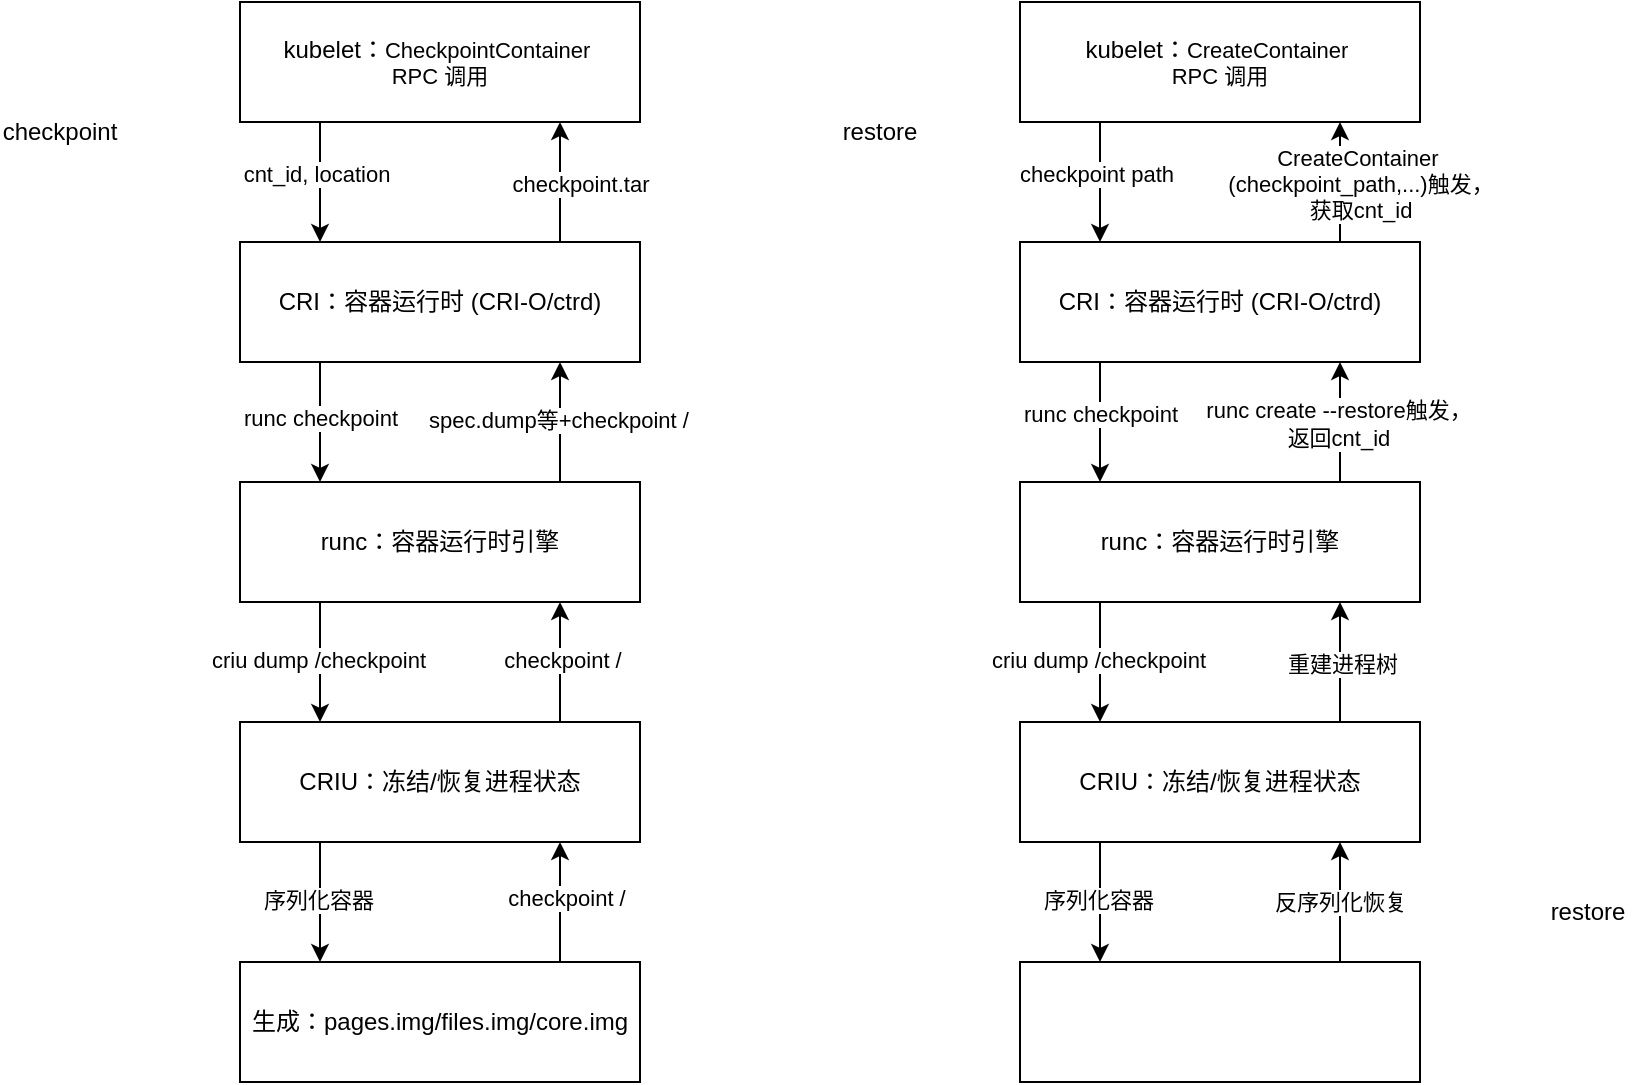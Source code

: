 <mxfile version="27.2.0">
  <diagram name="第 1 页" id="wFmKwV2rhvR8Owtk0ri_">
    <mxGraphModel dx="996" dy="1064" grid="1" gridSize="10" guides="1" tooltips="1" connect="1" arrows="1" fold="1" page="1" pageScale="1" pageWidth="827" pageHeight="1169" math="0" shadow="0">
      <root>
        <mxCell id="0" />
        <mxCell id="1" parent="0" />
        <mxCell id="-F368aWE17oyrcBu3Lhg-1" value="kubelet：&lt;span style=&quot;font-size: 11px; text-wrap-mode: nowrap; background-color: rgb(255, 255, 255);&quot;&gt;CheckpointContainer&amp;nbsp;&lt;/span&gt;&lt;div style=&quot;font-size: 11px; text-wrap-mode: nowrap;&quot;&gt;RPC 调用&lt;/div&gt;" style="rounded=0;whiteSpace=wrap;html=1;" vertex="1" parent="1">
          <mxGeometry x="160" y="240" width="200" height="60" as="geometry" />
        </mxCell>
        <mxCell id="-F368aWE17oyrcBu3Lhg-2" value="&lt;font style=&quot;font-size: 12px;&quot;&gt;CRI：&lt;span style=&quot;background-color: transparent; color: light-dark(rgb(0, 0, 0), rgb(255, 255, 255));&quot;&gt;容器运行时 (CRI-O/ctrd)&lt;/span&gt;&lt;/font&gt;" style="rounded=0;whiteSpace=wrap;html=1;" vertex="1" parent="1">
          <mxGeometry x="160" y="360" width="200" height="60" as="geometry" />
        </mxCell>
        <mxCell id="-F368aWE17oyrcBu3Lhg-3" value="&lt;font&gt;runc：&lt;span style=&quot;background-color: transparent; color: light-dark(rgb(0, 0, 0), rgb(255, 255, 255));&quot;&gt;容器运行时引擎&lt;/span&gt;&lt;/font&gt;" style="rounded=0;whiteSpace=wrap;html=1;" vertex="1" parent="1">
          <mxGeometry x="160" y="480" width="200" height="60" as="geometry" />
        </mxCell>
        <mxCell id="-F368aWE17oyrcBu3Lhg-4" value="&lt;font style=&quot;font-size: 12px;&quot;&gt;CRIU：&lt;span style=&quot;background-color: transparent; color: light-dark(rgb(0, 0, 0), rgb(255, 255, 255));&quot;&gt;冻结/恢复进程状态&lt;/span&gt;&lt;/font&gt;" style="rounded=0;whiteSpace=wrap;html=1;" vertex="1" parent="1">
          <mxGeometry x="160" y="600" width="200" height="60" as="geometry" />
        </mxCell>
        <mxCell id="-F368aWE17oyrcBu3Lhg-5" value="生成：pages.img/files.img/core.img" style="rounded=0;whiteSpace=wrap;html=1;" vertex="1" parent="1">
          <mxGeometry x="160" y="720" width="200" height="60" as="geometry" />
        </mxCell>
        <mxCell id="-F368aWE17oyrcBu3Lhg-6" value="" style="endArrow=classic;html=1;rounded=0;entryX=0.3;entryY=0;entryDx=0;entryDy=0;entryPerimeter=0;" edge="1" parent="1">
          <mxGeometry width="50" height="50" relative="1" as="geometry">
            <mxPoint x="200" y="300" as="sourcePoint" />
            <mxPoint x="200" y="360" as="targetPoint" />
          </mxGeometry>
        </mxCell>
        <mxCell id="-F368aWE17oyrcBu3Lhg-19" value="cnt_id, location" style="edgeLabel;html=1;align=center;verticalAlign=middle;resizable=0;points=[];" vertex="1" connectable="0" parent="-F368aWE17oyrcBu3Lhg-6">
          <mxGeometry x="-0.15" y="-2" relative="1" as="geometry">
            <mxPoint as="offset" />
          </mxGeometry>
        </mxCell>
        <mxCell id="-F368aWE17oyrcBu3Lhg-7" value="" style="endArrow=classic;html=1;rounded=0;entryX=0.3;entryY=0;entryDx=0;entryDy=0;entryPerimeter=0;" edge="1" parent="1">
          <mxGeometry width="50" height="50" relative="1" as="geometry">
            <mxPoint x="200" y="420" as="sourcePoint" />
            <mxPoint x="200" y="480" as="targetPoint" />
          </mxGeometry>
        </mxCell>
        <mxCell id="-F368aWE17oyrcBu3Lhg-21" value="runc checkpoint" style="edgeLabel;html=1;align=center;verticalAlign=middle;resizable=0;points=[];" vertex="1" connectable="0" parent="-F368aWE17oyrcBu3Lhg-7">
          <mxGeometry x="-0.217" relative="1" as="geometry">
            <mxPoint y="4" as="offset" />
          </mxGeometry>
        </mxCell>
        <mxCell id="-F368aWE17oyrcBu3Lhg-8" value="" style="endArrow=classic;html=1;rounded=0;entryX=0.3;entryY=0;entryDx=0;entryDy=0;entryPerimeter=0;" edge="1" parent="1">
          <mxGeometry width="50" height="50" relative="1" as="geometry">
            <mxPoint x="200" y="540" as="sourcePoint" />
            <mxPoint x="200" y="600" as="targetPoint" />
          </mxGeometry>
        </mxCell>
        <mxCell id="-F368aWE17oyrcBu3Lhg-23" value="criu dump /checkpoint" style="edgeLabel;html=1;align=center;verticalAlign=middle;resizable=0;points=[];" vertex="1" connectable="0" parent="-F368aWE17oyrcBu3Lhg-8">
          <mxGeometry x="-0.05" y="-1" relative="1" as="geometry">
            <mxPoint as="offset" />
          </mxGeometry>
        </mxCell>
        <mxCell id="-F368aWE17oyrcBu3Lhg-9" value="" style="endArrow=classic;html=1;rounded=0;entryX=0.3;entryY=0;entryDx=0;entryDy=0;entryPerimeter=0;" edge="1" parent="1">
          <mxGeometry width="50" height="50" relative="1" as="geometry">
            <mxPoint x="200" y="660" as="sourcePoint" />
            <mxPoint x="200" y="720" as="targetPoint" />
          </mxGeometry>
        </mxCell>
        <mxCell id="-F368aWE17oyrcBu3Lhg-25" value="序列化容器" style="edgeLabel;html=1;align=center;verticalAlign=middle;resizable=0;points=[];" vertex="1" connectable="0" parent="-F368aWE17oyrcBu3Lhg-9">
          <mxGeometry x="-0.05" y="-1" relative="1" as="geometry">
            <mxPoint as="offset" />
          </mxGeometry>
        </mxCell>
        <mxCell id="-F368aWE17oyrcBu3Lhg-10" value="" style="endArrow=classic;html=1;rounded=0;entryX=1;entryY=0.75;entryDx=0;entryDy=0;" edge="1" parent="1">
          <mxGeometry width="50" height="50" relative="1" as="geometry">
            <mxPoint x="320" y="360" as="sourcePoint" />
            <mxPoint x="320" y="300" as="targetPoint" />
          </mxGeometry>
        </mxCell>
        <mxCell id="-F368aWE17oyrcBu3Lhg-20" value="checkpoint.tar" style="edgeLabel;html=1;align=center;verticalAlign=middle;resizable=0;points=[];" vertex="1" connectable="0" parent="-F368aWE17oyrcBu3Lhg-10">
          <mxGeometry x="0.117" y="1" relative="1" as="geometry">
            <mxPoint x="11" y="4" as="offset" />
          </mxGeometry>
        </mxCell>
        <mxCell id="-F368aWE17oyrcBu3Lhg-11" style="edgeStyle=orthogonalEdgeStyle;rounded=0;orthogonalLoop=1;jettySize=auto;html=1;exitX=0.5;exitY=1;exitDx=0;exitDy=0;" edge="1" parent="1" source="-F368aWE17oyrcBu3Lhg-1" target="-F368aWE17oyrcBu3Lhg-1">
          <mxGeometry relative="1" as="geometry" />
        </mxCell>
        <mxCell id="-F368aWE17oyrcBu3Lhg-12" value="" style="endArrow=classic;html=1;rounded=0;entryX=1;entryY=0.75;entryDx=0;entryDy=0;" edge="1" parent="1">
          <mxGeometry width="50" height="50" relative="1" as="geometry">
            <mxPoint x="320" y="480" as="sourcePoint" />
            <mxPoint x="320" y="420" as="targetPoint" />
          </mxGeometry>
        </mxCell>
        <mxCell id="-F368aWE17oyrcBu3Lhg-22" value="spec.dump等+&lt;span style=&quot;background-color: light-dark(#ffffff, var(--ge-dark-color, #121212)); color: light-dark(rgb(0, 0, 0), rgb(255, 255, 255));&quot;&gt;checkpoint /&lt;/span&gt;" style="edgeLabel;html=1;align=center;verticalAlign=middle;resizable=0;points=[];" vertex="1" connectable="0" parent="-F368aWE17oyrcBu3Lhg-12">
          <mxGeometry x="-0.017" y="1" relative="1" as="geometry">
            <mxPoint y="-2" as="offset" />
          </mxGeometry>
        </mxCell>
        <mxCell id="-F368aWE17oyrcBu3Lhg-13" value="" style="endArrow=classic;html=1;rounded=0;entryX=1;entryY=0.75;entryDx=0;entryDy=0;" edge="1" parent="1">
          <mxGeometry width="50" height="50" relative="1" as="geometry">
            <mxPoint x="320" y="600" as="sourcePoint" />
            <mxPoint x="320" y="540" as="targetPoint" />
          </mxGeometry>
        </mxCell>
        <mxCell id="-F368aWE17oyrcBu3Lhg-52" value="&lt;span style=&quot;color: rgba(0, 0, 0, 0); font-family: monospace; font-size: 0px; text-align: start; background-color: rgb(236, 236, 236);&quot;&gt;%3CmxGraphModel%3E%3Croot%3E%3CmxCell%20id%3D%220%22%2F%3E%3CmxCell%20id%3D%221%22%20parent%3D%220%22%2F%3E%3CmxCell%20id%3D%222%22%20value%3D%22checkpoint%20path%22%20style%3D%22edgeLabel%3Bhtml%3D1%3Balign%3Dcenter%3BverticalAlign%3Dmiddle%3Bresizable%3D0%3Bpoints%3D%5B%5D%3B%22%20vertex%3D%221%22%20connectable%3D%220%22%20parent%3D%221%22%3E%3CmxGeometry%20x%3D%22323%22%20y%3D%22687%22%20as%3D%22geometry%22%2F%3E%3C%2FmxCell%3E%3C%2Froot%3E%3C%2FmxGraphModel%3E&lt;/span&gt;" style="edgeLabel;html=1;align=center;verticalAlign=middle;resizable=0;points=[];" vertex="1" connectable="0" parent="-F368aWE17oyrcBu3Lhg-13">
          <mxGeometry x="0.017" relative="1" as="geometry">
            <mxPoint y="1" as="offset" />
          </mxGeometry>
        </mxCell>
        <mxCell id="-F368aWE17oyrcBu3Lhg-53" value="checkpoint /" style="edgeLabel;html=1;align=center;verticalAlign=middle;resizable=0;points=[];" vertex="1" connectable="0" parent="-F368aWE17oyrcBu3Lhg-13">
          <mxGeometry x="-0.017" y="-1" relative="1" as="geometry">
            <mxPoint y="-2" as="offset" />
          </mxGeometry>
        </mxCell>
        <mxCell id="-F368aWE17oyrcBu3Lhg-14" value="" style="endArrow=classic;html=1;rounded=0;entryX=1;entryY=0.75;entryDx=0;entryDy=0;" edge="1" parent="1">
          <mxGeometry width="50" height="50" relative="1" as="geometry">
            <mxPoint x="320" y="720" as="sourcePoint" />
            <mxPoint x="320" y="660" as="targetPoint" />
          </mxGeometry>
        </mxCell>
        <mxCell id="-F368aWE17oyrcBu3Lhg-51" value="checkpoint /" style="edgeLabel;html=1;align=center;verticalAlign=middle;resizable=0;points=[];" vertex="1" connectable="0" parent="-F368aWE17oyrcBu3Lhg-14">
          <mxGeometry x="0.117" y="-3" relative="1" as="geometry">
            <mxPoint y="1" as="offset" />
          </mxGeometry>
        </mxCell>
        <mxCell id="-F368aWE17oyrcBu3Lhg-15" value="checkpoint" style="text;html=1;align=center;verticalAlign=middle;whiteSpace=wrap;rounded=0;" vertex="1" parent="1">
          <mxGeometry x="40" y="290" width="60" height="30" as="geometry" />
        </mxCell>
        <mxCell id="-F368aWE17oyrcBu3Lhg-27" value="kubelet：&lt;span style=&quot;font-size: 11px; text-wrap-mode: nowrap; background-color: rgb(255, 255, 255);&quot;&gt;CreateContainer&amp;nbsp;&lt;/span&gt;&lt;div style=&quot;font-size: 11px; text-wrap-mode: nowrap;&quot;&gt;RPC 调用&lt;/div&gt;" style="rounded=0;whiteSpace=wrap;html=1;" vertex="1" parent="1">
          <mxGeometry x="550" y="240" width="200" height="60" as="geometry" />
        </mxCell>
        <mxCell id="-F368aWE17oyrcBu3Lhg-28" value="&lt;font style=&quot;font-size: 12px;&quot;&gt;CRI：&lt;span style=&quot;background-color: transparent; color: light-dark(rgb(0, 0, 0), rgb(255, 255, 255));&quot;&gt;容器运行时 (CRI-O/ctrd)&lt;/span&gt;&lt;/font&gt;" style="rounded=0;whiteSpace=wrap;html=1;" vertex="1" parent="1">
          <mxGeometry x="550" y="360" width="200" height="60" as="geometry" />
        </mxCell>
        <mxCell id="-F368aWE17oyrcBu3Lhg-29" value="&lt;font&gt;runc：&lt;span style=&quot;background-color: transparent; color: light-dark(rgb(0, 0, 0), rgb(255, 255, 255));&quot;&gt;容器运行时引擎&lt;/span&gt;&lt;/font&gt;" style="rounded=0;whiteSpace=wrap;html=1;" vertex="1" parent="1">
          <mxGeometry x="550" y="480" width="200" height="60" as="geometry" />
        </mxCell>
        <mxCell id="-F368aWE17oyrcBu3Lhg-30" value="&lt;font style=&quot;font-size: 12px;&quot;&gt;CRIU：&lt;span style=&quot;background-color: transparent; color: light-dark(rgb(0, 0, 0), rgb(255, 255, 255));&quot;&gt;冻结/恢复进程状态&lt;/span&gt;&lt;/font&gt;" style="rounded=0;whiteSpace=wrap;html=1;" vertex="1" parent="1">
          <mxGeometry x="550" y="600" width="200" height="60" as="geometry" />
        </mxCell>
        <mxCell id="-F368aWE17oyrcBu3Lhg-31" value="" style="rounded=0;whiteSpace=wrap;html=1;" vertex="1" parent="1">
          <mxGeometry x="550" y="720" width="200" height="60" as="geometry" />
        </mxCell>
        <mxCell id="-F368aWE17oyrcBu3Lhg-32" value="" style="endArrow=classic;html=1;rounded=0;entryX=0.3;entryY=0;entryDx=0;entryDy=0;entryPerimeter=0;" edge="1" parent="1">
          <mxGeometry width="50" height="50" relative="1" as="geometry">
            <mxPoint x="590" y="300" as="sourcePoint" />
            <mxPoint x="590" y="360" as="targetPoint" />
          </mxGeometry>
        </mxCell>
        <mxCell id="-F368aWE17oyrcBu3Lhg-33" value="checkpoint path" style="edgeLabel;html=1;align=center;verticalAlign=middle;resizable=0;points=[];" vertex="1" connectable="0" parent="-F368aWE17oyrcBu3Lhg-32">
          <mxGeometry x="-0.15" y="-2" relative="1" as="geometry">
            <mxPoint as="offset" />
          </mxGeometry>
        </mxCell>
        <mxCell id="-F368aWE17oyrcBu3Lhg-34" value="" style="endArrow=classic;html=1;rounded=0;entryX=0.3;entryY=0;entryDx=0;entryDy=0;entryPerimeter=0;" edge="1" parent="1">
          <mxGeometry width="50" height="50" relative="1" as="geometry">
            <mxPoint x="590" y="420" as="sourcePoint" />
            <mxPoint x="590" y="480" as="targetPoint" />
          </mxGeometry>
        </mxCell>
        <mxCell id="-F368aWE17oyrcBu3Lhg-35" value="runc checkpoint" style="edgeLabel;html=1;align=center;verticalAlign=middle;resizable=0;points=[];" vertex="1" connectable="0" parent="-F368aWE17oyrcBu3Lhg-34">
          <mxGeometry x="-0.217" relative="1" as="geometry">
            <mxPoint y="2" as="offset" />
          </mxGeometry>
        </mxCell>
        <mxCell id="-F368aWE17oyrcBu3Lhg-36" value="" style="endArrow=classic;html=1;rounded=0;entryX=0.3;entryY=0;entryDx=0;entryDy=0;entryPerimeter=0;" edge="1" parent="1">
          <mxGeometry width="50" height="50" relative="1" as="geometry">
            <mxPoint x="590" y="540" as="sourcePoint" />
            <mxPoint x="590" y="600" as="targetPoint" />
          </mxGeometry>
        </mxCell>
        <mxCell id="-F368aWE17oyrcBu3Lhg-37" value="criu dump /checkpoint" style="edgeLabel;html=1;align=center;verticalAlign=middle;resizable=0;points=[];" vertex="1" connectable="0" parent="-F368aWE17oyrcBu3Lhg-36">
          <mxGeometry x="-0.05" y="-1" relative="1" as="geometry">
            <mxPoint as="offset" />
          </mxGeometry>
        </mxCell>
        <mxCell id="-F368aWE17oyrcBu3Lhg-38" value="" style="endArrow=classic;html=1;rounded=0;entryX=0.3;entryY=0;entryDx=0;entryDy=0;entryPerimeter=0;" edge="1" parent="1">
          <mxGeometry width="50" height="50" relative="1" as="geometry">
            <mxPoint x="590" y="660" as="sourcePoint" />
            <mxPoint x="590" y="720" as="targetPoint" />
          </mxGeometry>
        </mxCell>
        <mxCell id="-F368aWE17oyrcBu3Lhg-39" value="序列化容器" style="edgeLabel;html=1;align=center;verticalAlign=middle;resizable=0;points=[];" vertex="1" connectable="0" parent="-F368aWE17oyrcBu3Lhg-38">
          <mxGeometry x="-0.05" y="-1" relative="1" as="geometry">
            <mxPoint as="offset" />
          </mxGeometry>
        </mxCell>
        <mxCell id="-F368aWE17oyrcBu3Lhg-40" value="" style="endArrow=classic;html=1;rounded=0;entryX=1;entryY=0.75;entryDx=0;entryDy=0;" edge="1" parent="1">
          <mxGeometry width="50" height="50" relative="1" as="geometry">
            <mxPoint x="710" y="360" as="sourcePoint" />
            <mxPoint x="710" y="300" as="targetPoint" />
          </mxGeometry>
        </mxCell>
        <mxCell id="-F368aWE17oyrcBu3Lhg-41" value="CreateContainer&amp;nbsp;&lt;div&gt;(checkpoint_path,...)触发，&lt;/div&gt;&lt;div&gt;获取cnt_id&lt;/div&gt;" style="edgeLabel;html=1;align=center;verticalAlign=middle;resizable=0;points=[];" vertex="1" connectable="0" parent="-F368aWE17oyrcBu3Lhg-40">
          <mxGeometry x="0.117" y="1" relative="1" as="geometry">
            <mxPoint x="11" y="4" as="offset" />
          </mxGeometry>
        </mxCell>
        <mxCell id="-F368aWE17oyrcBu3Lhg-42" style="edgeStyle=orthogonalEdgeStyle;rounded=0;orthogonalLoop=1;jettySize=auto;html=1;exitX=0.5;exitY=1;exitDx=0;exitDy=0;" edge="1" parent="1" source="-F368aWE17oyrcBu3Lhg-27" target="-F368aWE17oyrcBu3Lhg-27">
          <mxGeometry relative="1" as="geometry" />
        </mxCell>
        <mxCell id="-F368aWE17oyrcBu3Lhg-43" value="" style="endArrow=classic;html=1;rounded=0;entryX=1;entryY=0.75;entryDx=0;entryDy=0;" edge="1" parent="1">
          <mxGeometry width="50" height="50" relative="1" as="geometry">
            <mxPoint x="710" y="480" as="sourcePoint" />
            <mxPoint x="710" y="420" as="targetPoint" />
          </mxGeometry>
        </mxCell>
        <mxCell id="-F368aWE17oyrcBu3Lhg-44" value="runc create --restore触发，&lt;div&gt;返回cnt_id&lt;/div&gt;" style="edgeLabel;html=1;align=center;verticalAlign=middle;resizable=0;points=[];" vertex="1" connectable="0" parent="-F368aWE17oyrcBu3Lhg-43">
          <mxGeometry x="-0.017" y="1" relative="1" as="geometry">
            <mxPoint as="offset" />
          </mxGeometry>
        </mxCell>
        <mxCell id="-F368aWE17oyrcBu3Lhg-45" value="" style="endArrow=classic;html=1;rounded=0;entryX=1;entryY=0.75;entryDx=0;entryDy=0;" edge="1" parent="1">
          <mxGeometry width="50" height="50" relative="1" as="geometry">
            <mxPoint x="710" y="600" as="sourcePoint" />
            <mxPoint x="710" y="540" as="targetPoint" />
          </mxGeometry>
        </mxCell>
        <mxCell id="-F368aWE17oyrcBu3Lhg-46" value="重建进程树" style="edgeLabel;html=1;align=center;verticalAlign=middle;resizable=0;points=[];" vertex="1" connectable="0" parent="-F368aWE17oyrcBu3Lhg-45">
          <mxGeometry x="0.017" y="-1" relative="1" as="geometry">
            <mxPoint y="1" as="offset" />
          </mxGeometry>
        </mxCell>
        <mxCell id="-F368aWE17oyrcBu3Lhg-47" value="" style="endArrow=classic;html=1;rounded=0;entryX=1;entryY=0.75;entryDx=0;entryDy=0;" edge="1" parent="1">
          <mxGeometry width="50" height="50" relative="1" as="geometry">
            <mxPoint x="710" y="720" as="sourcePoint" />
            <mxPoint x="710" y="660" as="targetPoint" />
          </mxGeometry>
        </mxCell>
        <mxCell id="-F368aWE17oyrcBu3Lhg-48" value="反序列化恢复" style="edgeLabel;html=1;align=center;verticalAlign=middle;resizable=0;points=[];" vertex="1" connectable="0" parent="-F368aWE17oyrcBu3Lhg-47">
          <mxGeometry x="0.05" relative="1" as="geometry">
            <mxPoint y="1" as="offset" />
          </mxGeometry>
        </mxCell>
        <mxCell id="-F368aWE17oyrcBu3Lhg-49" value="restore" style="text;html=1;align=center;verticalAlign=middle;whiteSpace=wrap;rounded=0;" vertex="1" parent="1">
          <mxGeometry x="450" y="290" width="60" height="30" as="geometry" />
        </mxCell>
        <mxCell id="-F368aWE17oyrcBu3Lhg-50" value="restore" style="text;html=1;align=center;verticalAlign=middle;whiteSpace=wrap;rounded=0;" vertex="1" parent="1">
          <mxGeometry x="804" y="680" width="60" height="30" as="geometry" />
        </mxCell>
      </root>
    </mxGraphModel>
  </diagram>
</mxfile>

